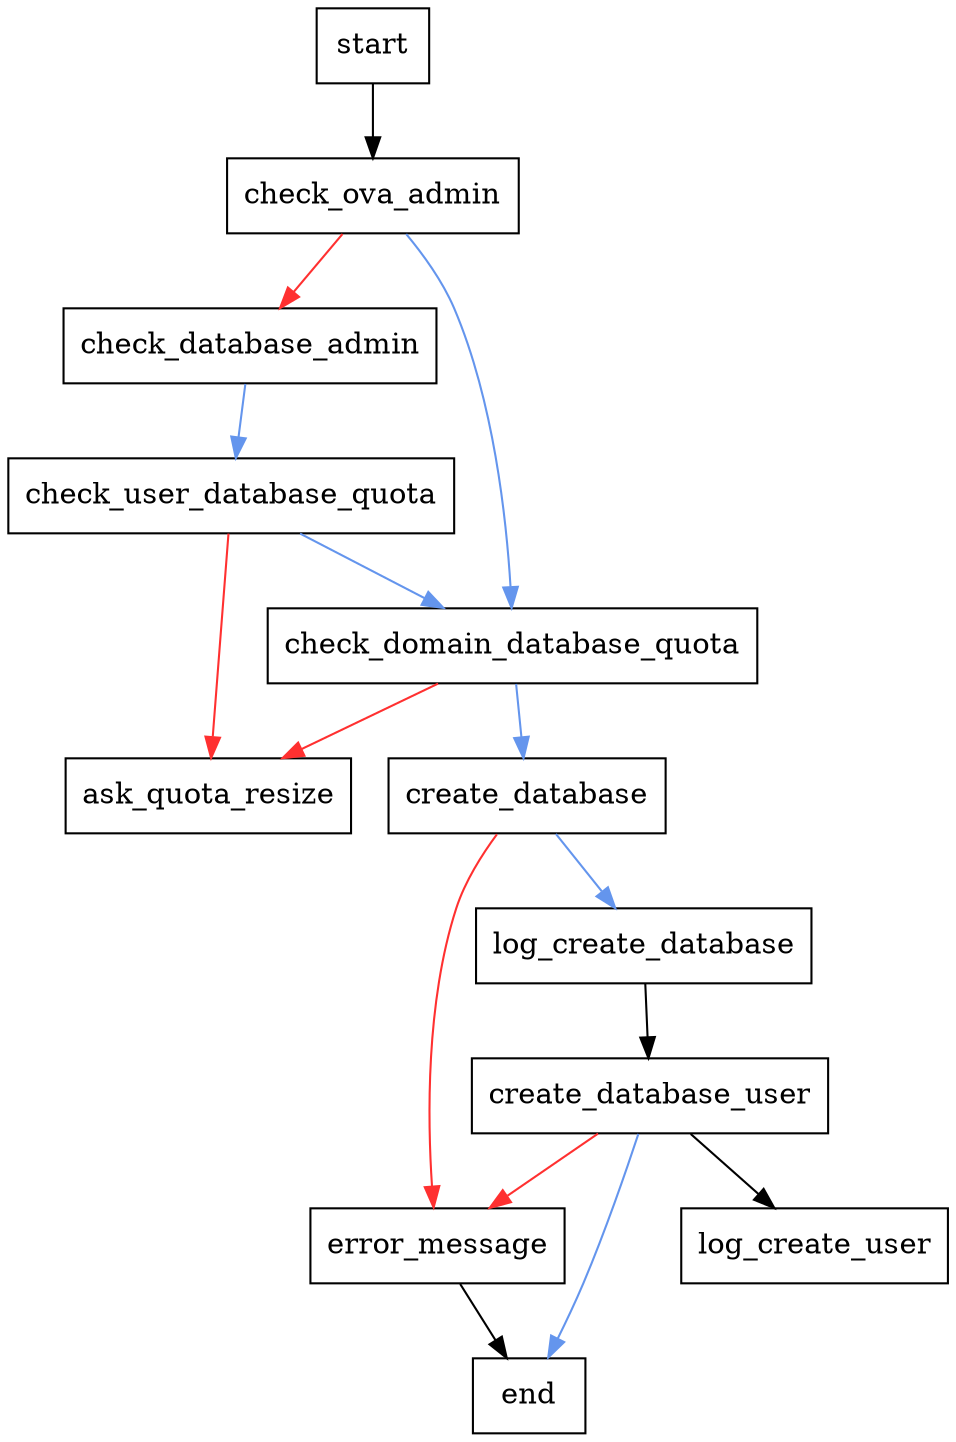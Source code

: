 digraph create_database {
	rankdir=TB;
	size="auto"
//	node [shape = doublecircle]; LR_0 LR_3 LR_4 LR_8;
// color scheme : http://www.graphviz.org/doc/info/colors.html

	node [shape = rect];
	start -> check_ova_admin;
	check_ova_admin -> check_database_admin [ color="firebrick1" ];
	check_ova_admin -> check_domain_database_quota [ color="cornflowerblue" ];
	check_database_admin -> check_user_database_quota [ color="cornflowerblue" ];
	check_user_database_quota -> ask_quota_resize [ color="firebrick1" ];
	check_user_database_quota -> check_domain_database_quota [ color="cornflowerblue" ];
	check_domain_database_quota -> ask_quota_resize [ color="firebrick1" ];
	check_domain_database_quota -> create_database [ color="cornflowerblue" ];
	create_database -> log_create_database [ color="cornflowerblue" ];
	create_database -> error_message  [ color="firebrick1" ];
	log_create_database -> create_database_user;
	create_database_user -> error_message [ color="firebrick1" ];
	create_database_user -> end [ color="cornflowerblue" ];
	create_database_user -> log_create_user;


// 	check_ova_admin -> create_domain [ color="cornflowerblue" ];
// 	check_domain_admin -> check_user_domain_quota [ color="cornflowerblue" ];
// 	check_domain_admin -> go_away [ color="firebrick1" ];
// 	check_user_domain_quota -> ask_quota_resize [ color="firebrick1" ];
// 	check_user_domain_quota -> check_user_disk_quota [ color="cornflowerblue" ];
// 	check_user_disk_quota -> check_user_alias_quota [ color="cornflowerblue" ];
// 	check_user_disk_quota -> ask_quota_resize [ color="firebrick1" ];
// 	check_user_alias_quota -> check_user_mailbox_quota [ color="cornflowerblue" ];
// 	check_user_alias_quota -> ask_quota_resize [ color="firebrick1" ];
// 	check_user_mailbox_quota -> check_user_database_quota [ color="cornflowerblue" ];
// 	check_user_mailbox_quota -> ask_quota_resize [ color="firebrick1" ];
// 	check_user_database_quota -> check_user_database_user_quota [ color="cornflowerblue" ];
// 	check_user_database_quota -> ask_quota_resize [ color="firebrick1" ];
// 	check_user_database_user_quota -> check_user_ftpaccount_quota [ color="cornflowerblue" ];
// 	check_user_database_user_quota -> ask_quota_resize [ color="firebrick1" ];
// 	check_user_ftpaccount_quota -> check_user_webhosting_quota [ color="cornflowerblue" ];
// 	check_user_ftpaccount_quota -> ask_quota_resize [ color="firebrick1" ];
// 	check_user_webhosting_quota -> ask_quota_resize [ color="firebrick1" ];
// 	check_user_webhosting_quota -> create_domain [ color="cornflowerblue" ];

// 	check_domain_admin -> create_domain [ color="cornflowerblue" ];
// 	create_domain -> greylisting_active [ color="cornflowerblue" ];
// 	create_domain -> error_message [ color="firebrick1" ];
// 	greylisting_active -> add_greylisting_data [ label="Yes" ];
//  	add_greylisting_data -> add_greylisting_data [label="for each policyd server"]
//  	add_greylisting_data -> end [ color="cornflowerblue" ];


	error_message -> end;

}
